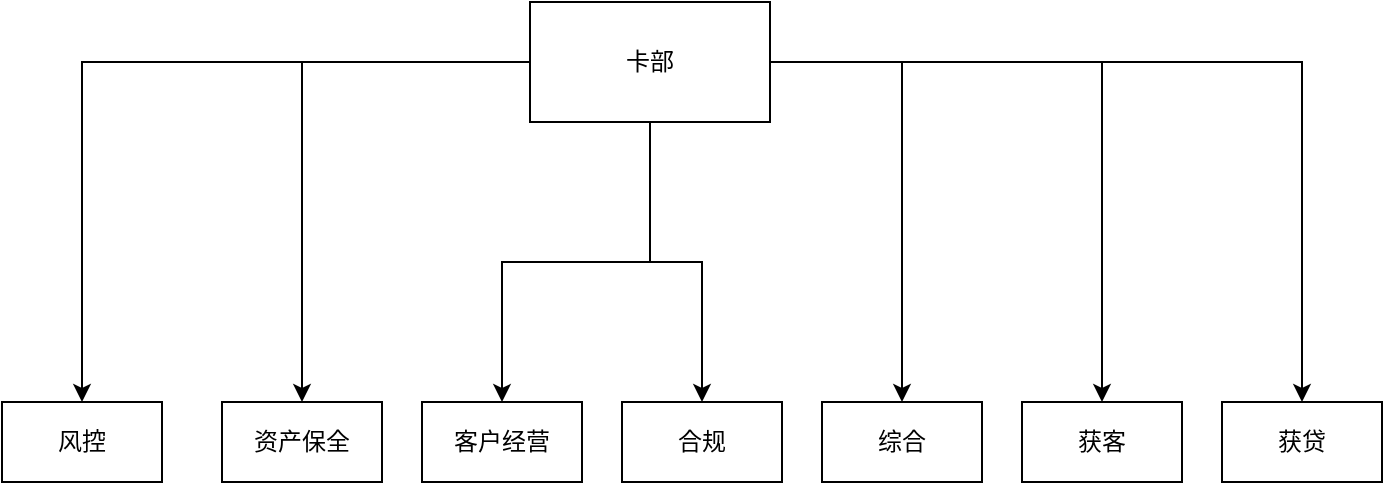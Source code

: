 <mxfile version="20.0.4" type="github">
  <diagram id="3mUj_7zaJnR7qpkl1MnG" name="第 1 页">
    <mxGraphModel dx="1422" dy="762" grid="1" gridSize="10" guides="1" tooltips="1" connect="1" arrows="1" fold="1" page="1" pageScale="1" pageWidth="827" pageHeight="1169" math="0" shadow="0">
      <root>
        <mxCell id="0" />
        <mxCell id="1" parent="0" />
        <mxCell id="bH3fQCjxTqD3F1i3P5sv-4" value="风控" style="rounded=0;whiteSpace=wrap;html=1;" vertex="1" parent="1">
          <mxGeometry x="90" y="320" width="80" height="40" as="geometry" />
        </mxCell>
        <mxCell id="bH3fQCjxTqD3F1i3P5sv-5" value="资产保全" style="rounded=0;whiteSpace=wrap;html=1;" vertex="1" parent="1">
          <mxGeometry x="200" y="320" width="80" height="40" as="geometry" />
        </mxCell>
        <mxCell id="bH3fQCjxTqD3F1i3P5sv-6" value="客户经营" style="rounded=0;whiteSpace=wrap;html=1;" vertex="1" parent="1">
          <mxGeometry x="300" y="320" width="80" height="40" as="geometry" />
        </mxCell>
        <mxCell id="bH3fQCjxTqD3F1i3P5sv-7" value="合规" style="rounded=0;whiteSpace=wrap;html=1;" vertex="1" parent="1">
          <mxGeometry x="400" y="320" width="80" height="40" as="geometry" />
        </mxCell>
        <mxCell id="bH3fQCjxTqD3F1i3P5sv-8" value="综合" style="rounded=0;whiteSpace=wrap;html=1;" vertex="1" parent="1">
          <mxGeometry x="500" y="320" width="80" height="40" as="geometry" />
        </mxCell>
        <mxCell id="bH3fQCjxTqD3F1i3P5sv-9" value="获客" style="rounded=0;whiteSpace=wrap;html=1;" vertex="1" parent="1">
          <mxGeometry x="600" y="320" width="80" height="40" as="geometry" />
        </mxCell>
        <mxCell id="bH3fQCjxTqD3F1i3P5sv-19" value="获贷" style="rounded=0;whiteSpace=wrap;html=1;" vertex="1" parent="1">
          <mxGeometry x="700" y="320" width="80" height="40" as="geometry" />
        </mxCell>
        <mxCell id="bH3fQCjxTqD3F1i3P5sv-22" style="edgeStyle=orthogonalEdgeStyle;rounded=0;orthogonalLoop=1;jettySize=auto;html=1;" edge="1" parent="1" source="bH3fQCjxTqD3F1i3P5sv-21" target="bH3fQCjxTqD3F1i3P5sv-4">
          <mxGeometry relative="1" as="geometry" />
        </mxCell>
        <mxCell id="bH3fQCjxTqD3F1i3P5sv-23" style="edgeStyle=orthogonalEdgeStyle;rounded=0;orthogonalLoop=1;jettySize=auto;html=1;" edge="1" parent="1" source="bH3fQCjxTqD3F1i3P5sv-21" target="bH3fQCjxTqD3F1i3P5sv-5">
          <mxGeometry relative="1" as="geometry" />
        </mxCell>
        <mxCell id="bH3fQCjxTqD3F1i3P5sv-24" style="edgeStyle=orthogonalEdgeStyle;rounded=0;orthogonalLoop=1;jettySize=auto;html=1;entryX=0.5;entryY=0;entryDx=0;entryDy=0;" edge="1" parent="1" source="bH3fQCjxTqD3F1i3P5sv-21" target="bH3fQCjxTqD3F1i3P5sv-6">
          <mxGeometry relative="1" as="geometry" />
        </mxCell>
        <mxCell id="bH3fQCjxTqD3F1i3P5sv-25" style="edgeStyle=orthogonalEdgeStyle;rounded=0;orthogonalLoop=1;jettySize=auto;html=1;" edge="1" parent="1" source="bH3fQCjxTqD3F1i3P5sv-21" target="bH3fQCjxTqD3F1i3P5sv-7">
          <mxGeometry relative="1" as="geometry" />
        </mxCell>
        <mxCell id="bH3fQCjxTqD3F1i3P5sv-26" style="edgeStyle=orthogonalEdgeStyle;rounded=0;orthogonalLoop=1;jettySize=auto;html=1;" edge="1" parent="1" source="bH3fQCjxTqD3F1i3P5sv-21" target="bH3fQCjxTqD3F1i3P5sv-8">
          <mxGeometry relative="1" as="geometry" />
        </mxCell>
        <mxCell id="bH3fQCjxTqD3F1i3P5sv-27" style="edgeStyle=orthogonalEdgeStyle;rounded=0;orthogonalLoop=1;jettySize=auto;html=1;" edge="1" parent="1" source="bH3fQCjxTqD3F1i3P5sv-21" target="bH3fQCjxTqD3F1i3P5sv-9">
          <mxGeometry relative="1" as="geometry" />
        </mxCell>
        <mxCell id="bH3fQCjxTqD3F1i3P5sv-28" style="edgeStyle=orthogonalEdgeStyle;rounded=0;orthogonalLoop=1;jettySize=auto;html=1;" edge="1" parent="1" source="bH3fQCjxTqD3F1i3P5sv-21" target="bH3fQCjxTqD3F1i3P5sv-19">
          <mxGeometry relative="1" as="geometry" />
        </mxCell>
        <mxCell id="bH3fQCjxTqD3F1i3P5sv-21" value="卡部" style="rounded=0;whiteSpace=wrap;html=1;" vertex="1" parent="1">
          <mxGeometry x="354" y="120" width="120" height="60" as="geometry" />
        </mxCell>
      </root>
    </mxGraphModel>
  </diagram>
</mxfile>
